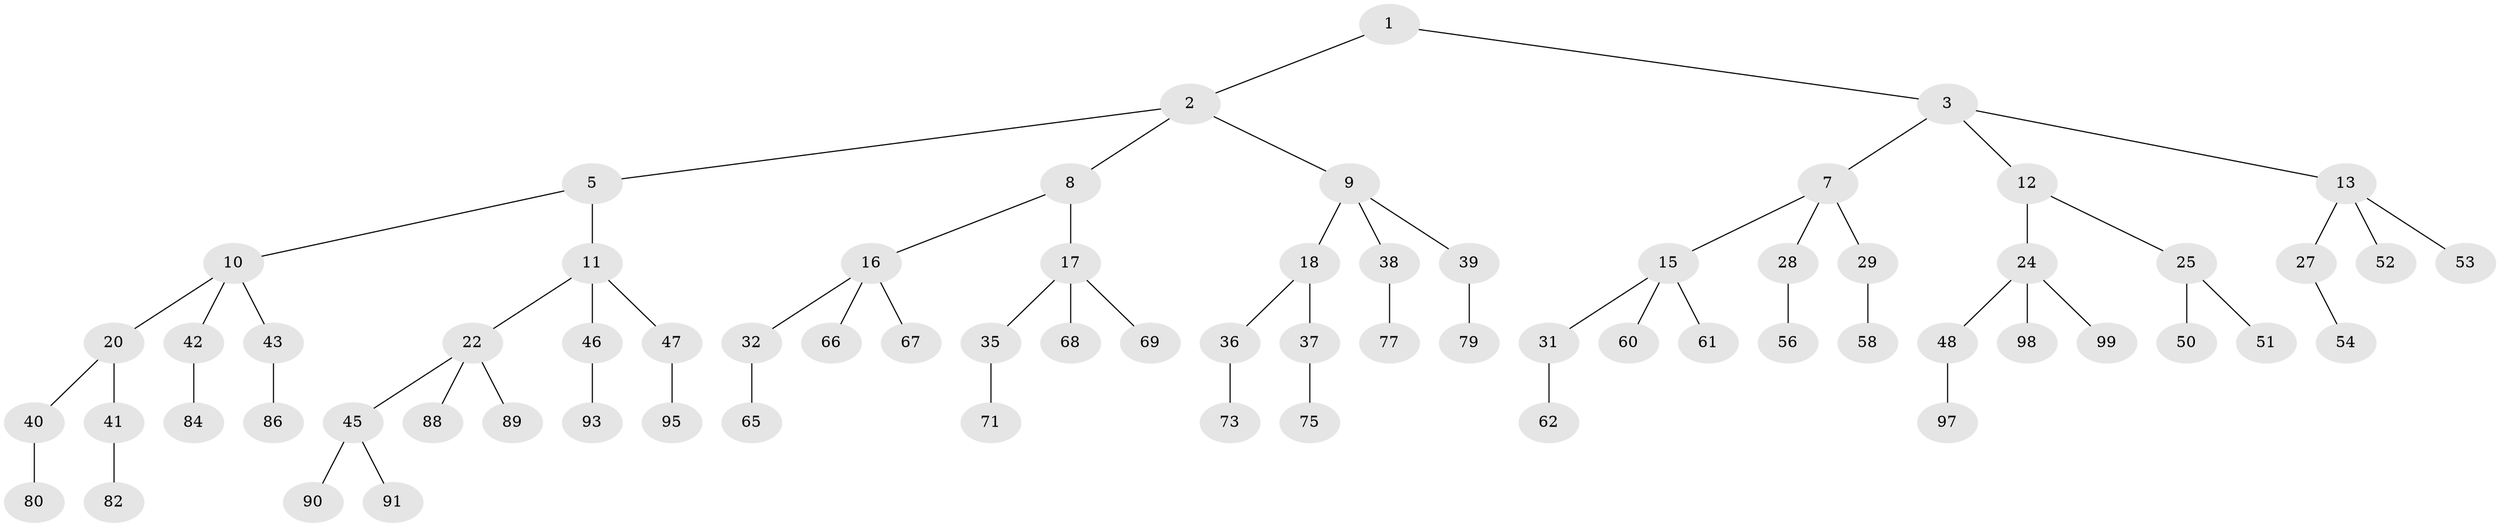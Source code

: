 // original degree distribution, {2: 0.02, 3: 0.48, 1: 0.5}
// Generated by graph-tools (version 1.1) at 2025/11/02/21/25 10:11:11]
// undirected, 70 vertices, 69 edges
graph export_dot {
graph [start="1"]
  node [color=gray90,style=filled];
  1;
  2 [latent=1,super="+4"];
  3 [latent=1,super="+6"];
  5 [latent=0.5];
  7 [latent=0.5,super="+14"];
  8 [latent=0.333333];
  9 [latent=0.333333,super="+19"];
  10 [latent=0.333333,super="+21"];
  11 [latent=0.333333,super="+23"];
  12 [latent=0.333333];
  13 [latent=0.333333,super="+26"];
  15 [latent=0.333333,super="+30"];
  16 [latent=0.25,super="+33"];
  17 [latent=0.25,super="+34"];
  18 [latent=0.25];
  20 [latent=0.25];
  22 [latent=0.25,super="+44"];
  24 [latent=0.25,super="+49"];
  25 [latent=0.25];
  27 [latent=0.25,super="+55"];
  28 [latent=0.25,super="+57"];
  29 [latent=0.25,super="+59"];
  31 [latent=0.25,super="+63"];
  32 [latent=0.2,super="+64"];
  35 [latent=0.2,super="+70"];
  36 [latent=0.2,super="+72"];
  37 [latent=0.2,super="+74"];
  38 [latent=0.2,super="+76"];
  39 [latent=0.2,super="+78"];
  40 [latent=0.2,super="+81"];
  41 [latent=0.2,super="+83"];
  42 [latent=0.2,super="+85"];
  43 [latent=0.2,super="+87"];
  45 [latent=0.2];
  46 [latent=0.2,super="+92"];
  47 [latent=0.2,super="+94"];
  48 [latent=0.2,super="+96"];
  50 [latent=0.2,super="+100"];
  51 [latent=0.2];
  52 [latent=0.2];
  53 [latent=0.2];
  54 [latent=0.2];
  56 [latent=0.2];
  58 [latent=0.2];
  60 [latent=0.2];
  61 [latent=0.2];
  62 [latent=0.2];
  65 [latent=0.166667];
  66 [latent=0.166667];
  67 [latent=0.166667];
  68 [latent=0.166667];
  69 [latent=0.166667];
  71 [latent=0.166667];
  73 [latent=0.166667];
  75 [latent=0.166667];
  77 [latent=0.166667];
  79 [latent=0.166667];
  80 [latent=0.166667];
  82 [latent=0.166667];
  84 [latent=0.166667];
  86 [latent=0.166667];
  88 [latent=0.166667];
  89 [latent=0.166667];
  90 [latent=0.166667];
  91 [latent=0.166667];
  93 [latent=0.166667];
  95 [latent=0.166667];
  97 [latent=0.166667];
  98 [latent=0.166667];
  99 [latent=0.166667];
  1 -- 2;
  1 -- 3;
  2 -- 5;
  2 -- 8;
  2 -- 9;
  3 -- 7;
  3 -- 12;
  3 -- 13;
  5 -- 10;
  5 -- 11;
  7 -- 15;
  7 -- 28;
  7 -- 29;
  8 -- 16;
  8 -- 17;
  9 -- 18;
  9 -- 38;
  9 -- 39;
  10 -- 20;
  10 -- 43;
  10 -- 42;
  11 -- 22;
  11 -- 46;
  11 -- 47;
  12 -- 24;
  12 -- 25;
  13 -- 27;
  13 -- 53;
  13 -- 52;
  15 -- 31;
  15 -- 60;
  15 -- 61;
  16 -- 32;
  16 -- 66;
  16 -- 67;
  17 -- 35;
  17 -- 68;
  17 -- 69;
  18 -- 36;
  18 -- 37;
  20 -- 40;
  20 -- 41;
  22 -- 45;
  22 -- 88;
  22 -- 89;
  24 -- 48;
  24 -- 98;
  24 -- 99;
  25 -- 50;
  25 -- 51;
  27 -- 54;
  28 -- 56;
  29 -- 58;
  31 -- 62;
  32 -- 65;
  35 -- 71;
  36 -- 73;
  37 -- 75;
  38 -- 77;
  39 -- 79;
  40 -- 80;
  41 -- 82;
  42 -- 84;
  43 -- 86;
  45 -- 90;
  45 -- 91;
  46 -- 93;
  47 -- 95;
  48 -- 97;
}
